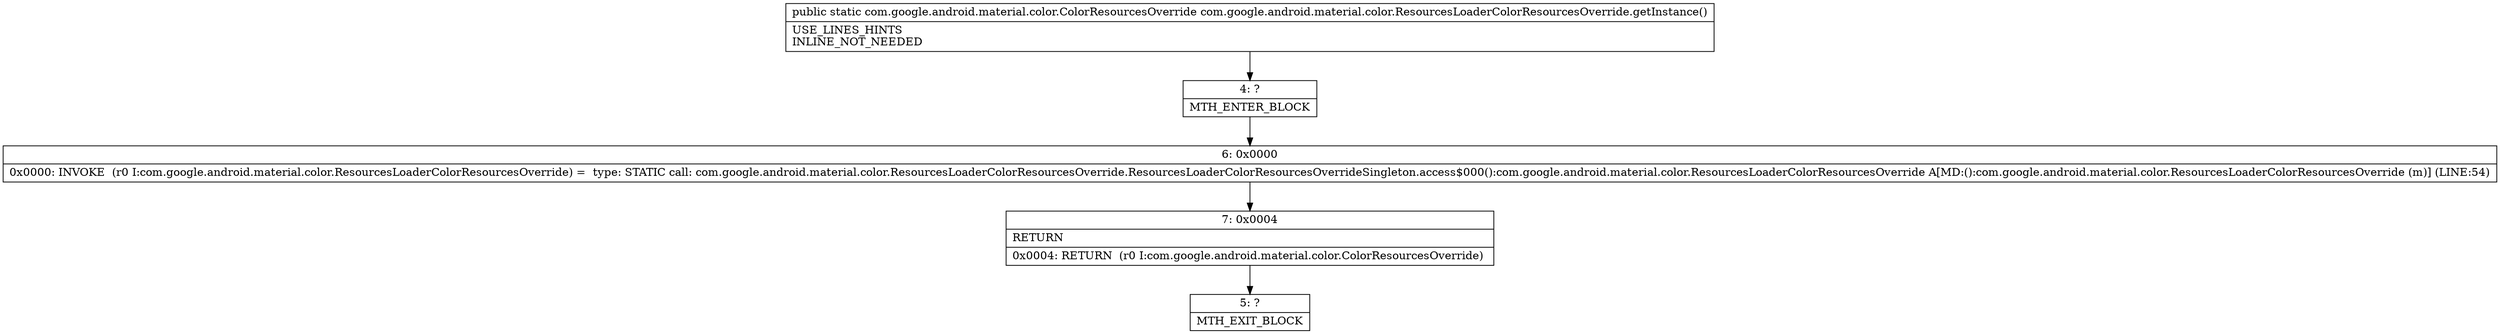 digraph "CFG forcom.google.android.material.color.ResourcesLoaderColorResourcesOverride.getInstance()Lcom\/google\/android\/material\/color\/ColorResourcesOverride;" {
Node_4 [shape=record,label="{4\:\ ?|MTH_ENTER_BLOCK\l}"];
Node_6 [shape=record,label="{6\:\ 0x0000|0x0000: INVOKE  (r0 I:com.google.android.material.color.ResourcesLoaderColorResourcesOverride) =  type: STATIC call: com.google.android.material.color.ResourcesLoaderColorResourcesOverride.ResourcesLoaderColorResourcesOverrideSingleton.access$000():com.google.android.material.color.ResourcesLoaderColorResourcesOverride A[MD:():com.google.android.material.color.ResourcesLoaderColorResourcesOverride (m)] (LINE:54)\l}"];
Node_7 [shape=record,label="{7\:\ 0x0004|RETURN\l|0x0004: RETURN  (r0 I:com.google.android.material.color.ColorResourcesOverride) \l}"];
Node_5 [shape=record,label="{5\:\ ?|MTH_EXIT_BLOCK\l}"];
MethodNode[shape=record,label="{public static com.google.android.material.color.ColorResourcesOverride com.google.android.material.color.ResourcesLoaderColorResourcesOverride.getInstance()  | USE_LINES_HINTS\lINLINE_NOT_NEEDED\l}"];
MethodNode -> Node_4;Node_4 -> Node_6;
Node_6 -> Node_7;
Node_7 -> Node_5;
}

